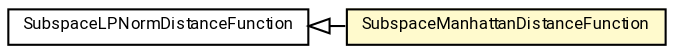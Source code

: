 #!/usr/local/bin/dot
#
# Class diagram 
# Generated by UMLGraph version R5_7_2-60-g0e99a6 (http://www.spinellis.gr/umlgraph/)
#

digraph G {
	graph [fontnames="svg"]
	edge [fontname="Roboto",fontsize=7,labelfontname="Roboto",labelfontsize=7,color="black"];
	node [fontname="Roboto",fontcolor="black",fontsize=8,shape=plaintext,margin=0,width=0,height=0];
	nodesep=0.15;
	ranksep=0.25;
	rankdir=LR;
	// de.lmu.ifi.dbs.elki.distance.distancefunction.subspace.SubspaceLPNormDistanceFunction
	c10110639 [label=<<table title="de.lmu.ifi.dbs.elki.distance.distancefunction.subspace.SubspaceLPNormDistanceFunction" border="0" cellborder="1" cellspacing="0" cellpadding="2" href="SubspaceLPNormDistanceFunction.html" target="_parent">
		<tr><td><table border="0" cellspacing="0" cellpadding="1">
		<tr><td align="center" balign="center"> <font face="Roboto">SubspaceLPNormDistanceFunction</font> </td></tr>
		</table></td></tr>
		</table>>, URL="SubspaceLPNormDistanceFunction.html"];
	// de.lmu.ifi.dbs.elki.distance.distancefunction.subspace.SubspaceManhattanDistanceFunction
	c10110646 [label=<<table title="de.lmu.ifi.dbs.elki.distance.distancefunction.subspace.SubspaceManhattanDistanceFunction" border="0" cellborder="1" cellspacing="0" cellpadding="2" bgcolor="lemonChiffon" href="SubspaceManhattanDistanceFunction.html" target="_parent">
		<tr><td><table border="0" cellspacing="0" cellpadding="1">
		<tr><td align="center" balign="center"> <font face="Roboto">SubspaceManhattanDistanceFunction</font> </td></tr>
		</table></td></tr>
		</table>>, URL="SubspaceManhattanDistanceFunction.html"];
	// de.lmu.ifi.dbs.elki.distance.distancefunction.subspace.SubspaceManhattanDistanceFunction extends de.lmu.ifi.dbs.elki.distance.distancefunction.subspace.SubspaceLPNormDistanceFunction
	c10110639 -> c10110646 [arrowtail=empty,dir=back,weight=10];
}

